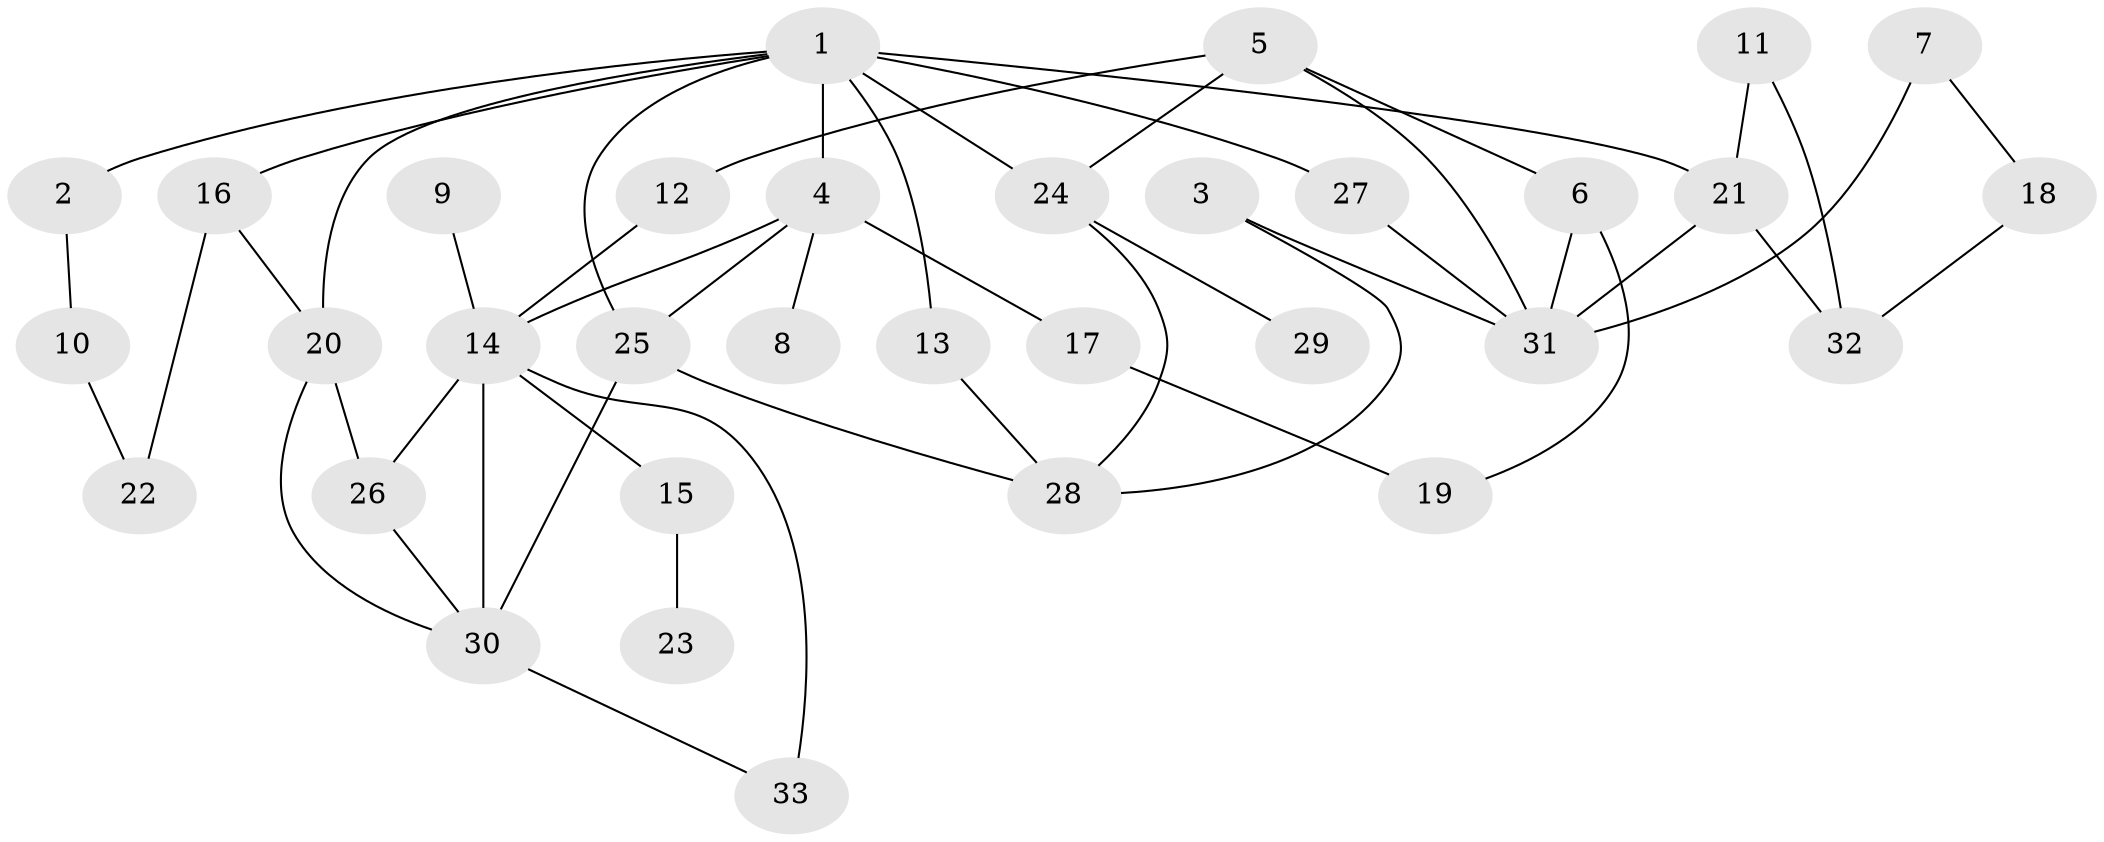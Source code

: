 // original degree distribution, {3: 0.23076923076923078, 5: 0.07692307692307693, 6: 0.03076923076923077, 2: 0.3384615384615385, 4: 0.07692307692307693, 9: 0.015384615384615385, 1: 0.23076923076923078}
// Generated by graph-tools (version 1.1) at 2025/01/03/09/25 03:01:03]
// undirected, 33 vertices, 50 edges
graph export_dot {
graph [start="1"]
  node [color=gray90,style=filled];
  1;
  2;
  3;
  4;
  5;
  6;
  7;
  8;
  9;
  10;
  11;
  12;
  13;
  14;
  15;
  16;
  17;
  18;
  19;
  20;
  21;
  22;
  23;
  24;
  25;
  26;
  27;
  28;
  29;
  30;
  31;
  32;
  33;
  1 -- 2 [weight=1.0];
  1 -- 4 [weight=1.0];
  1 -- 13 [weight=1.0];
  1 -- 16 [weight=1.0];
  1 -- 20 [weight=1.0];
  1 -- 21 [weight=1.0];
  1 -- 24 [weight=1.0];
  1 -- 25 [weight=1.0];
  1 -- 27 [weight=1.0];
  2 -- 10 [weight=1.0];
  3 -- 28 [weight=1.0];
  3 -- 31 [weight=1.0];
  4 -- 8 [weight=1.0];
  4 -- 14 [weight=1.0];
  4 -- 17 [weight=1.0];
  4 -- 25 [weight=1.0];
  5 -- 6 [weight=1.0];
  5 -- 12 [weight=1.0];
  5 -- 24 [weight=1.0];
  5 -- 31 [weight=1.0];
  6 -- 19 [weight=1.0];
  6 -- 31 [weight=1.0];
  7 -- 18 [weight=1.0];
  7 -- 31 [weight=2.0];
  9 -- 14 [weight=1.0];
  10 -- 22 [weight=1.0];
  11 -- 21 [weight=1.0];
  11 -- 32 [weight=1.0];
  12 -- 14 [weight=1.0];
  13 -- 28 [weight=1.0];
  14 -- 15 [weight=1.0];
  14 -- 26 [weight=1.0];
  14 -- 30 [weight=1.0];
  14 -- 33 [weight=2.0];
  15 -- 23 [weight=1.0];
  16 -- 20 [weight=1.0];
  16 -- 22 [weight=2.0];
  17 -- 19 [weight=1.0];
  18 -- 32 [weight=1.0];
  20 -- 26 [weight=1.0];
  20 -- 30 [weight=1.0];
  21 -- 31 [weight=1.0];
  21 -- 32 [weight=1.0];
  24 -- 28 [weight=1.0];
  24 -- 29 [weight=1.0];
  25 -- 28 [weight=1.0];
  25 -- 30 [weight=1.0];
  26 -- 30 [weight=1.0];
  27 -- 31 [weight=1.0];
  30 -- 33 [weight=1.0];
}
